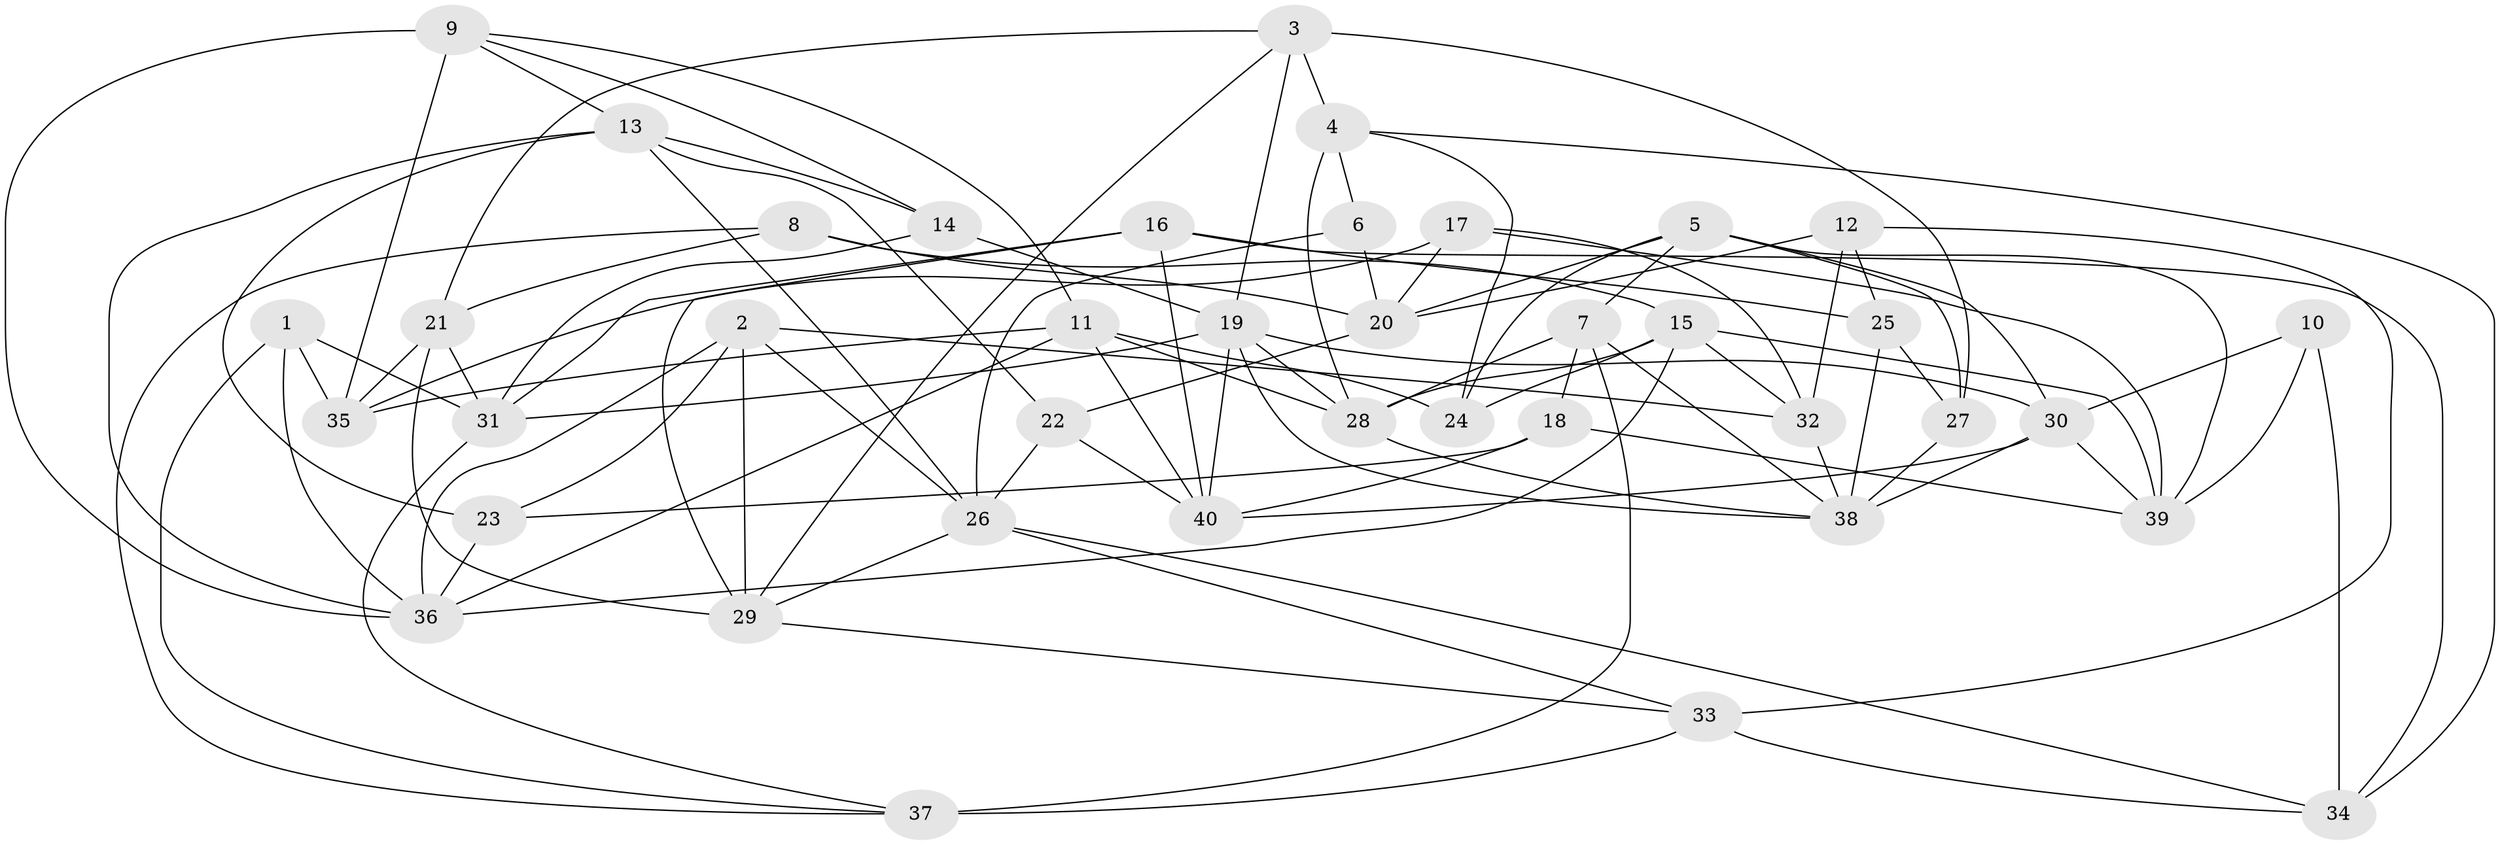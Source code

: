 // original degree distribution, {4: 1.0}
// Generated by graph-tools (version 1.1) at 2025/02/03/09/25 03:02:55]
// undirected, 40 vertices, 102 edges
graph export_dot {
graph [start="1"]
  node [color=gray90,style=filled];
  1;
  2;
  3;
  4;
  5;
  6;
  7;
  8;
  9;
  10;
  11;
  12;
  13;
  14;
  15;
  16;
  17;
  18;
  19;
  20;
  21;
  22;
  23;
  24;
  25;
  26;
  27;
  28;
  29;
  30;
  31;
  32;
  33;
  34;
  35;
  36;
  37;
  38;
  39;
  40;
  1 -- 31 [weight=1.0];
  1 -- 35 [weight=1.0];
  1 -- 36 [weight=1.0];
  1 -- 37 [weight=1.0];
  2 -- 23 [weight=1.0];
  2 -- 26 [weight=1.0];
  2 -- 29 [weight=1.0];
  2 -- 32 [weight=2.0];
  2 -- 36 [weight=1.0];
  3 -- 4 [weight=2.0];
  3 -- 19 [weight=1.0];
  3 -- 21 [weight=1.0];
  3 -- 27 [weight=1.0];
  3 -- 29 [weight=1.0];
  4 -- 6 [weight=1.0];
  4 -- 24 [weight=1.0];
  4 -- 28 [weight=1.0];
  4 -- 34 [weight=1.0];
  5 -- 7 [weight=1.0];
  5 -- 20 [weight=1.0];
  5 -- 24 [weight=1.0];
  5 -- 27 [weight=1.0];
  5 -- 30 [weight=1.0];
  5 -- 39 [weight=1.0];
  6 -- 20 [weight=1.0];
  6 -- 26 [weight=2.0];
  7 -- 18 [weight=1.0];
  7 -- 28 [weight=1.0];
  7 -- 37 [weight=2.0];
  7 -- 38 [weight=1.0];
  8 -- 15 [weight=1.0];
  8 -- 20 [weight=1.0];
  8 -- 21 [weight=1.0];
  8 -- 37 [weight=1.0];
  9 -- 11 [weight=1.0];
  9 -- 13 [weight=1.0];
  9 -- 14 [weight=1.0];
  9 -- 35 [weight=2.0];
  9 -- 36 [weight=1.0];
  10 -- 30 [weight=1.0];
  10 -- 34 [weight=3.0];
  10 -- 39 [weight=2.0];
  11 -- 24 [weight=1.0];
  11 -- 28 [weight=1.0];
  11 -- 35 [weight=1.0];
  11 -- 36 [weight=1.0];
  11 -- 40 [weight=1.0];
  12 -- 20 [weight=1.0];
  12 -- 25 [weight=1.0];
  12 -- 32 [weight=1.0];
  12 -- 33 [weight=1.0];
  13 -- 14 [weight=1.0];
  13 -- 22 [weight=1.0];
  13 -- 23 [weight=1.0];
  13 -- 26 [weight=1.0];
  13 -- 36 [weight=1.0];
  14 -- 19 [weight=1.0];
  14 -- 31 [weight=1.0];
  15 -- 24 [weight=1.0];
  15 -- 28 [weight=1.0];
  15 -- 32 [weight=1.0];
  15 -- 36 [weight=1.0];
  15 -- 39 [weight=1.0];
  16 -- 25 [weight=2.0];
  16 -- 29 [weight=1.0];
  16 -- 31 [weight=1.0];
  16 -- 34 [weight=1.0];
  16 -- 40 [weight=1.0];
  17 -- 20 [weight=1.0];
  17 -- 32 [weight=1.0];
  17 -- 35 [weight=1.0];
  17 -- 39 [weight=1.0];
  18 -- 23 [weight=2.0];
  18 -- 39 [weight=2.0];
  18 -- 40 [weight=1.0];
  19 -- 28 [weight=1.0];
  19 -- 30 [weight=1.0];
  19 -- 31 [weight=2.0];
  19 -- 38 [weight=1.0];
  19 -- 40 [weight=1.0];
  20 -- 22 [weight=1.0];
  21 -- 29 [weight=1.0];
  21 -- 31 [weight=2.0];
  21 -- 35 [weight=1.0];
  22 -- 26 [weight=1.0];
  22 -- 40 [weight=1.0];
  23 -- 36 [weight=2.0];
  25 -- 27 [weight=1.0];
  25 -- 38 [weight=2.0];
  26 -- 29 [weight=1.0];
  26 -- 33 [weight=1.0];
  26 -- 34 [weight=1.0];
  27 -- 38 [weight=1.0];
  28 -- 38 [weight=1.0];
  29 -- 33 [weight=1.0];
  30 -- 38 [weight=1.0];
  30 -- 39 [weight=1.0];
  30 -- 40 [weight=1.0];
  31 -- 37 [weight=1.0];
  32 -- 38 [weight=1.0];
  33 -- 34 [weight=2.0];
  33 -- 37 [weight=1.0];
}
